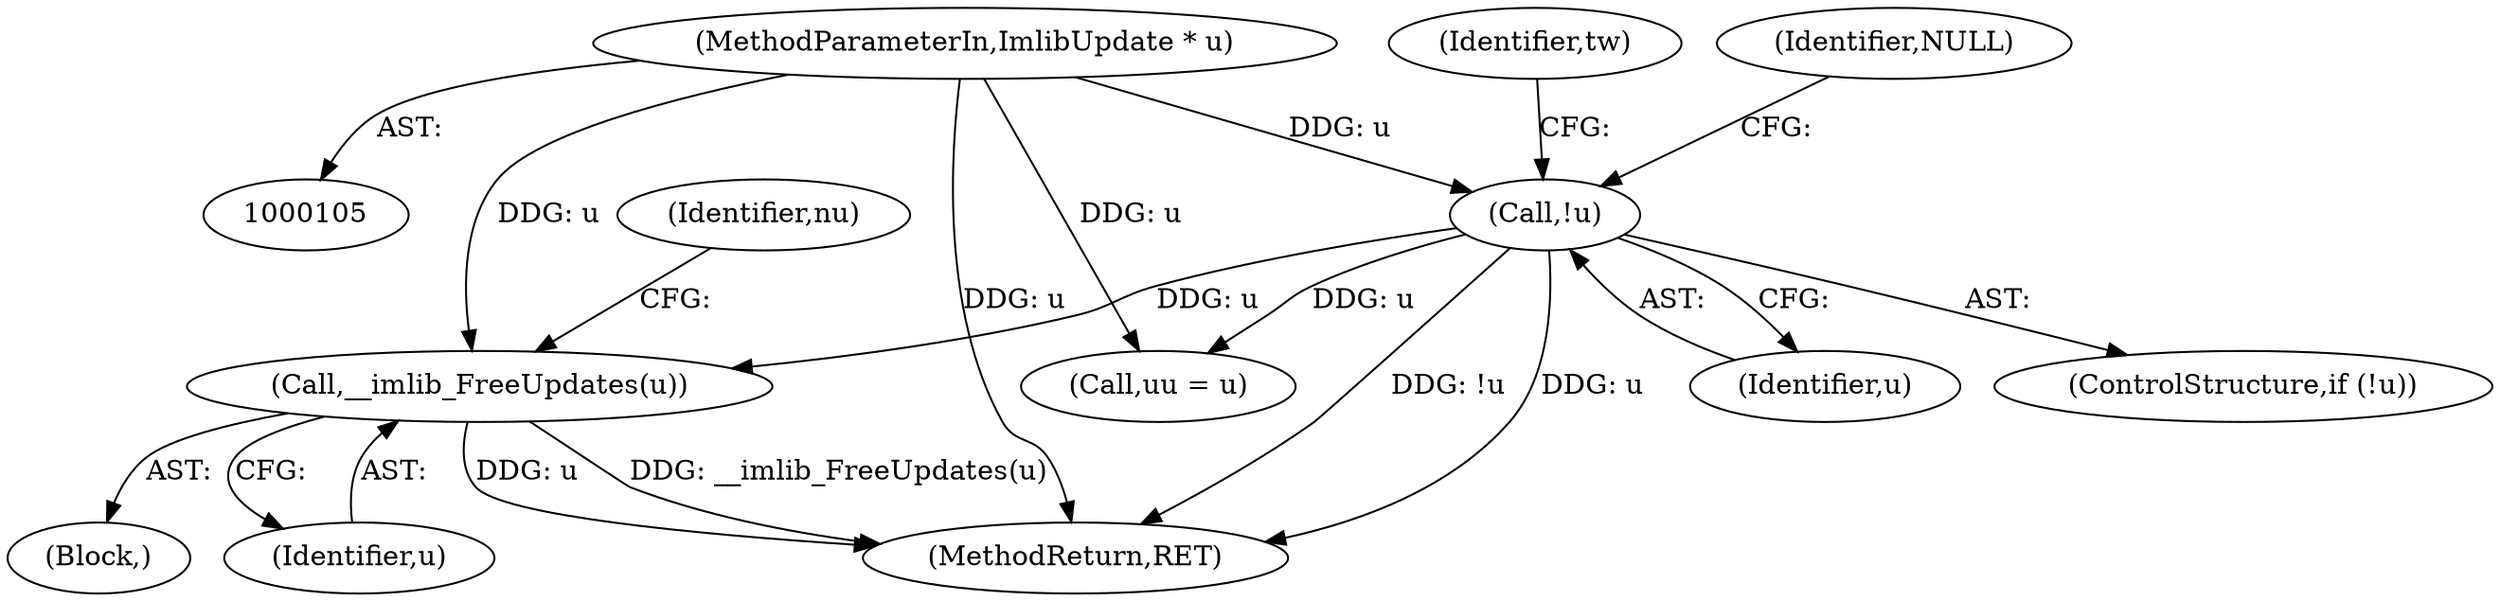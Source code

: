 digraph "0_enlightment_ce94edca1ccfbe314cb7cd9453433fad404ec7ef@pointer" {
"1000635" [label="(Call,__imlib_FreeUpdates(u))"];
"1000106" [label="(MethodParameterIn,ImlibUpdate * u)"];
"1000127" [label="(Call,!u)"];
"1000106" [label="(MethodParameterIn,ImlibUpdate * u)"];
"1000126" [label="(ControlStructure,if (!u))"];
"1000127" [label="(Call,!u)"];
"1000110" [label="(Block,)"];
"1000638" [label="(Identifier,nu)"];
"1000130" [label="(Identifier,NULL)"];
"1000132" [label="(Identifier,tw)"];
"1000639" [label="(MethodReturn,RET)"];
"1000128" [label="(Identifier,u)"];
"1000635" [label="(Call,__imlib_FreeUpdates(u))"];
"1000194" [label="(Call,uu = u)"];
"1000636" [label="(Identifier,u)"];
"1000635" -> "1000110"  [label="AST: "];
"1000635" -> "1000636"  [label="CFG: "];
"1000636" -> "1000635"  [label="AST: "];
"1000638" -> "1000635"  [label="CFG: "];
"1000635" -> "1000639"  [label="DDG: __imlib_FreeUpdates(u)"];
"1000635" -> "1000639"  [label="DDG: u"];
"1000106" -> "1000635"  [label="DDG: u"];
"1000127" -> "1000635"  [label="DDG: u"];
"1000106" -> "1000105"  [label="AST: "];
"1000106" -> "1000639"  [label="DDG: u"];
"1000106" -> "1000127"  [label="DDG: u"];
"1000106" -> "1000194"  [label="DDG: u"];
"1000127" -> "1000126"  [label="AST: "];
"1000127" -> "1000128"  [label="CFG: "];
"1000128" -> "1000127"  [label="AST: "];
"1000130" -> "1000127"  [label="CFG: "];
"1000132" -> "1000127"  [label="CFG: "];
"1000127" -> "1000639"  [label="DDG: !u"];
"1000127" -> "1000639"  [label="DDG: u"];
"1000127" -> "1000194"  [label="DDG: u"];
}
